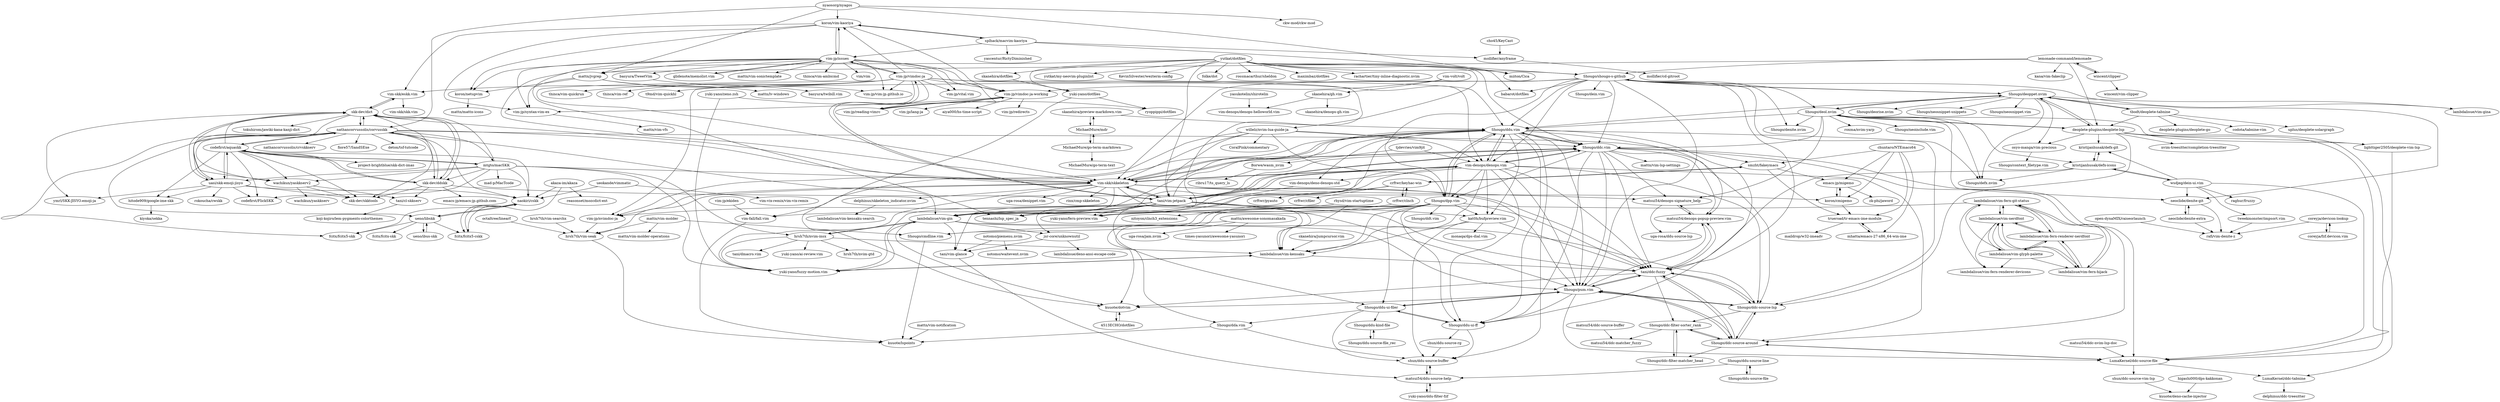 digraph G {
"nyaosorg/nyagos" -> "mattn/jvgrep"
"nyaosorg/nyagos" -> "ckw-mod/ckw-mod"
"nyaosorg/nyagos" -> "koron/vim-kaoriya"
"nyaosorg/nyagos" -> "miiton/Cica" ["e"=1]
"nyaosorg/nyagos" -> "nathancorvussolis/corvusskk"
"rhysd/vim-startuptime" -> "lambdalisue/vim-kensaku"
"rhysd/vim-startuptime" -> "yuki-yano/fern-preview.vim"
"osyo-manga/vim-precious" -> "Shougo/context_filetype.vim" ["e"=1]
"Shougo/shougo-s-github" -> "Shougo/ddu.vim"
"Shougo/shougo-s-github" -> "Shougo/deoppet.nvim"
"Shougo/shougo-s-github" -> "Shougo/ddc.vim"
"Shougo/shougo-s-github" -> "lambdalisue/vim-gina" ["e"=1]
"Shougo/shougo-s-github" -> "vim-denops/denops.vim"
"Shougo/shougo-s-github" -> "Shougo/defx.nvim" ["e"=1]
"Shougo/shougo-s-github" -> "Shougo/deol.nvim"
"Shougo/shougo-s-github" -> "Shougo/denite.nvim" ["e"=1]
"Shougo/shougo-s-github" -> "vim-jp/nvimdoc-ja"
"Shougo/shougo-s-github" -> "tani/ddc-fuzzy"
"Shougo/shougo-s-github" -> "Shougo/pum.vim"
"Shougo/shougo-s-github" -> "babarot/dotfiles" ["e"=1]
"Shougo/shougo-s-github" -> "Shougo/dein.vim" ["e"=1]
"Shougo/shougo-s-github" -> "vim-skk/skkeleton"
"Shougo/shougo-s-github" -> "Shougo/dpp.vim"
"deoplete-plugins/deoplete-lsp" -> "Shougo/deoppet.nvim"
"deoplete-plugins/deoplete-lsp" -> "Shougo/ddc-source-lsp"
"deoplete-plugins/deoplete-lsp" -> "osyo-manga/vim-precious"
"deoplete-plugins/deoplete-lsp" -> "kristijanhusak/defx-git"
"deoplete-plugins/deoplete-lsp" -> "nvim-treesitter/completion-treesitter" ["e"=1]
"deoplete-plugins/deoplete-lsp" -> "LumaKernel/ddc-source-file"
"deoplete-plugins/deoplete-lsp" -> "lighttiger2505/deoplete-vim-lsp"
"deoplete-plugins/deoplete-lsp" -> "Shougo/deol.nvim"
"deoplete-plugins/deoplete-lsp" -> "LumaKernel/ddc-tabnine"
"lighttiger2505/deoplete-vim-lsp" -> "LumaKernel/ddc-source-file"
"wsdjeg/dein-ui.vim" -> "neoclide/denite-git"
"wsdjeg/dein-ui.vim" -> "raghur/fruzzy"
"wsdjeg/dein-ui.vim" -> "LumaKernel/ddc-source-file"
"wsdjeg/dein-ui.vim" -> "kristijanhusak/defx-icons"
"wsdjeg/dein-ui.vim" -> "kristijanhusak/defx-git"
"wsdjeg/dein-ui.vim" -> "tweekmonster/impsort.vim"
"vim-volt/volt" -> "vim-jp/vimdoc-ja-working"
"vim-volt/volt" -> "skanehira/gh.vim"
"crftwr/keyhac-win" -> "crftwr/clnch"
"crftwr/keyhac-win" -> "smzht/fakeymacs"
"crftwr/keyhac-win" -> "crftwr/pyauto"
"crftwr/keyhac-win" -> "crftwr/cfiler"
"yuki-yano/dotfiles" -> "kuuote/dotvim"
"yuki-yano/dotfiles" -> "ryoppippi/dotfiles"
"yasukotelin/shirotelin" -> "vim-denops/denops-helloworld.vim"
"tani/cl-skkserv" -> "koji-kojiro/lem-pygments-colorthemes"
"naokiri/cskk" -> "fcitx/fcitx5-cskk"
"naokiri/cskk" -> "ueno/libskk"
"naokiri/cskk" -> "fcitx/fcitx5-skk"
"crftwr/clnch" -> "crftwr/keyhac-win"
"crftwr/clnch" -> "nitoyon/clnch3_extensions"
"tbodt/deoplete-tabnine" -> "Shougo/deoppet.nvim"
"tbodt/deoplete-tabnine" -> "codota/tabnine-vim" ["e"=1]
"tbodt/deoplete-tabnine" -> "deoplete-plugins/deoplete-lsp"
"tbodt/deoplete-tabnine" -> "uplus/deoplete-solargraph"
"tbodt/deoplete-tabnine" -> "deoplete-plugins/deoplete-go" ["e"=1]
"MichaelMure/mdr" -> "skanehira/preview-markdown.vim"
"MichaelMure/mdr" -> "MichaelMure/go-term-markdown"
"hitode909/google-ime-skk" -> "kiyoka/sekka"
"mhatta/emacs-27-x86_64-win-ime" -> "trueroad/tr-emacs-ime-module"
"coreyja/devicon-lookup" -> "coreyja/fzf.devicon.vim"
"coreyja/devicon-lookup" -> "rafi/vim-denite-z"
"kristijanhusak/defx-git" -> "kristijanhusak/defx-icons"
"kristijanhusak/defx-icons" -> "kristijanhusak/defx-git"
"kristijanhusak/defx-icons" -> "Shougo/defx.nvim" ["e"=1]
"kristijanhusak/defx-icons" -> "Shougo/ddu-ui-ff"
"kristijanhusak/defx-icons" -> "wsdjeg/dein-ui.vim"
"skanehira/dotfiles" -> "yuki-yano/dotfiles"
"MichaelMure/go-term-markdown" -> "MichaelMure/mdr"
"MichaelMure/go-term-markdown" -> "MichaelMure/go-term-text"
"ueno/libskk" -> "naokiri/cskk"
"ueno/libskk" -> "ueno/ibus-skk"
"ueno/libskk" -> "fcitx/fcitx5-cskk"
"ueno/libskk" -> "fcitx/fcitx-skk"
"ueno/libskk" -> "fcitx/fcitx5-skk"
"vim-jp/vimdoc-ja" -> "vim-jp/issues"
"vim-jp/vimdoc-ja" -> "vim-jp/vim-jp.github.io"
"vim-jp/vimdoc-ja" -> "vim-jp/vimdoc-ja-working"
"vim-jp/vimdoc-ja" -> "thinca/vim-quickrun" ["e"=1]
"vim-jp/vimdoc-ja" -> "tani/vim-jetpack"
"vim-jp/vimdoc-ja" -> "vim-jp/reading-vimrc"
"vim-jp/vimdoc-ja" -> "vim-skk/eskk.vim"
"vim-jp/vimdoc-ja" -> "thinca/vim-ref" ["e"=1]
"vim-jp/vimdoc-ja" -> "vim-skk/skkeleton"
"vim-jp/vimdoc-ja" -> "vim-jp/vital.vim" ["e"=1]
"vim-jp/vimdoc-ja" -> "Shougo/ddu.vim"
"vim-jp/vimdoc-ja" -> "t9md/vim-quickhl" ["e"=1]
"vim-jp/vimdoc-ja" -> "vim-denops/denops.vim"
"vim-jp/vimdoc-ja" -> "koron/vim-kaoriya"
"vim-jp/vimdoc-ja" -> "yuki-yano/fern-preview.vim"
"lambdalisue/vim-nerdfont" -> "lambdalisue/vim-fern-renderer-nerdfont"
"lambdalisue/vim-nerdfont" -> "lambdalisue/vim-glyph-palette"
"lambdalisue/vim-nerdfont" -> "lambdalisue/vim-fern-hijack"
"lambdalisue/vim-nerdfont" -> "lambdalisue/vim-fern-git-status"
"lambdalisue/vim-nerdfont" -> "lambdalisue/vim-fern-renderer-devicons"
"codefirst/aquaskk" -> "mtgto/macSKK"
"codefirst/aquaskk" -> "uasi/skk-emoji-jisyo"
"codefirst/aquaskk" -> "nathancorvussolis/corvusskk"
"codefirst/aquaskk" -> "skk-dev/ddskk"
"codefirst/aquaskk" -> "codefirst/FlickSKK"
"codefirst/aquaskk" -> "hitode909/google-ime-skk"
"codefirst/aquaskk" -> "wachikun/yaskkserv2"
"codefirst/aquaskk" -> "skk-dev/skktools"
"codefirst/aquaskk" -> "naokiri/cskk"
"codefirst/aquaskk" -> "skk-dev/dict"
"codefirst/aquaskk" -> "project-brightblue/skk-dict-imas"
"trueroad/tr-emacs-ime-module" -> "mhatta/emacs-27-x86_64-win-ime"
"trueroad/tr-emacs-ime-module" -> "maildrop/w32-imeadv"
"skk-dev/ddskk" -> "skk-dev/skktools"
"skk-dev/ddskk" -> "skk-dev/dict"
"skk-dev/ddskk" -> "codefirst/aquaskk"
"skk-dev/ddskk" -> "emacs-jp/emacs-jp.github.com"
"skk-dev/ddskk" -> "nathancorvussolis/corvusskk"
"skk-dev/ddskk" -> "tani/cl-skkserv"
"skk-dev/ddskk" -> "koron/cmigemo"
"mattn/jvgrep" -> "vim-jp/syntax-vim-ex"
"mattn/jvgrep" -> "mattn/lv-windows"
"mattn/jvgrep" -> "vim-jp/vim-jp.github.io"
"mattn/jvgrep" -> "koron/netupvim"
"chuntaro/NTEmacs64" -> "mhatta/emacs-27-x86_64-win-ime"
"chuntaro/NTEmacs64" -> "trueroad/tr-emacs-ime-module"
"chuntaro/NTEmacs64" -> "smzht/fakeymacs"
"chuntaro/NTEmacs64" -> "koron/cmigemo"
"chuntaro/NTEmacs64" -> "emacs-jp/migemo"
"lambdalisue/vim-glyph-palette" -> "lambdalisue/vim-fern-renderer-nerdfont"
"lambdalisue/vim-glyph-palette" -> "lambdalisue/vim-nerdfont"
"lambdalisue/vim-glyph-palette" -> "lambdalisue/vim-fern-renderer-devicons"
"lambdalisue/vim-glyph-palette" -> "lambdalisue/vim-fern-hijack"
"lambdalisue/vim-glyph-palette" -> "lambdalisue/vim-fern-git-status"
"lambdalisue/vim-fern-renderer-nerdfont" -> "lambdalisue/vim-nerdfont"
"lambdalisue/vim-fern-renderer-nerdfont" -> "lambdalisue/vim-fern-git-status"
"lambdalisue/vim-fern-renderer-nerdfont" -> "lambdalisue/vim-fern-hijack"
"lambdalisue/vim-fern-renderer-nerdfont" -> "lambdalisue/vim-glyph-palette"
"lambdalisue/vim-fern-git-status" -> "lambdalisue/vim-fern-hijack"
"lambdalisue/vim-fern-git-status" -> "lambdalisue/vim-fern-renderer-nerdfont"
"lambdalisue/vim-fern-git-status" -> "lambdalisue/vim-nerdfont"
"lambdalisue/vim-fern-git-status" -> "yuki-yano/fern-preview.vim"
"lambdalisue/vim-fern-git-status" -> "lambdalisue/vim-fern-renderer-devicons"
"skanehira/preview-markdown.vim" -> "MichaelMure/mdr"
"skanehira/preview-markdown.vim" -> "Shougo/ddu.vim"
"mattn/awesome-sonomasakada" -> "uga-rosa/jam.nvim"
"mattn/awesome-sonomasakada" -> "Shougo/cmdline.vim"
"mattn/awesome-sonomasakada" -> "times-yasunori/awesome-yasunori"
"tjdevries/vim9jit" -> "Borwe/wasm_nvim"
"tjdevries/vim9jit" -> "vim-denops/denops.vim"
"uasi/skk-emoji-jisyo" -> "skk-dev/dict"
"uasi/skk-emoji-jisyo" -> "ymrl/SKK-JISYO.emoji-ja"
"uasi/skk-emoji-jisyo" -> "codefirst/aquaskk"
"uasi/skk-emoji-jisyo" -> "skk-dev/skktools"
"uasi/skk-emoji-jisyo" -> "naokiri/cskk"
"uasi/skk-emoji-jisyo" -> "rokoucha/cwskk"
"uasi/skk-emoji-jisyo" -> "codefirst/FlickSKK"
"uasi/skk-emoji-jisyo" -> "hitode909/google-ime-skk"
"vim-jp/issues" -> "vim-jp/vim-jp.github.io"
"vim-jp/issues" -> "vim-jp/vimdoc-ja"
"vim-jp/issues" -> "vim-jp/vimdoc-ja-working"
"vim-jp/issues" -> "koron/vim-kaoriya"
"vim-jp/issues" -> "vim-jp/reading-vimrc"
"vim-jp/issues" -> "glidenote/memolist.vim"
"vim-jp/issues" -> "mattn/jvgrep"
"vim-jp/issues" -> "tennashi/lsp_spec_ja" ["e"=1]
"vim-jp/issues" -> "mattn/vim-sonictemplate" ["e"=1]
"vim-jp/issues" -> "vim-jp/syntax-vim-ex"
"vim-jp/issues" -> "koron/netupvim"
"vim-jp/issues" -> "basyura/TweetVim"
"vim-jp/issues" -> "thinca/vim-ambicmd"
"vim-jp/issues" -> "vim-jp/vital.vim" ["e"=1]
"vim-jp/issues" -> "vim/vim" ["e"=1]
"basyura/TweetVim" -> "basyura/twibill.vim"
"mollifier/anyframe" -> "mollifier/cd-gitroot"
"vim-jp/nvimdoc-ja" -> "hrsh7th/vim-seak"
"akaza-im/akaza" -> "naokiri/cskk"
"akaza-im/akaza" -> "fcitx/fcitx5-cskk"
"akaza-im/akaza" -> "reasonset/mozcdict-ext"
"kuuote/dotvim" -> "4513ECHO/dotfiles"
"nathancorvussolis/corvusskk" -> "skk-dev/dict"
"nathancorvussolis/corvusskk" -> "codefirst/aquaskk"
"nathancorvussolis/corvusskk" -> "vim-skk/skkeleton"
"nathancorvussolis/corvusskk" -> "nathancorvussolis/crvskkserv"
"nathancorvussolis/corvusskk" -> "uasi/skk-emoji-jisyo"
"nathancorvussolis/corvusskk" -> "skk-dev/ddskk"
"nathancorvussolis/corvusskk" -> "naokiri/cskk"
"nathancorvussolis/corvusskk" -> "ueno/libskk"
"nathancorvussolis/corvusskk" -> "wachikun/yaskkserv2"
"nathancorvussolis/corvusskk" -> "fcitx/fcitx5-skk"
"nathancorvussolis/corvusskk" -> "mtgto/macSKK"
"nathancorvussolis/corvusskk" -> "smzht/fakeymacs"
"nathancorvussolis/corvusskk" -> "fiore57/SandSExe"
"nathancorvussolis/corvusskk" -> "lambdalisue/vim-gin"
"nathancorvussolis/corvusskk" -> "deton/tsf-tutcode"
"skanehira/gh.vim" -> "vim-denops/denops-helloworld.vim"
"skanehira/gh.vim" -> "skanehira/denops-gh.vim"
"mattn/vim-molder" -> "mattn/vim-molder-operations"
"mattn/vim-molder" -> "Shougo/cmdline.vim"
"mattn/vim-molder" -> "hrsh7th/vim-seak"
"lambdalisue/vim-fern-hijack" -> "lambdalisue/vim-fern-git-status"
"lambdalisue/vim-fern-hijack" -> "lambdalisue/vim-fern-renderer-nerdfont"
"lambdalisue/vim-fern-hijack" -> "lambdalisue/vim-nerdfont"
"wachikun/yaskkserv2" -> "wachikun/yaskkserv"
"wachikun/yaskkserv2" -> "tani/cl-skkserv"
"wachikun/yaskkserv2" -> "skk-dev/skktools"
"open-dynaMIX/raiseorlaunch" -> "rafi/vim-denite-z"
"coreyja/fzf.devicon.vim" -> "coreyja/devicon-lookup"
"vim-denops/denops.vim" -> "Shougo/ddu.vim"
"vim-denops/denops.vim" -> "Shougo/ddc.vim"
"vim-denops/denops.vim" -> "vim-skk/skkeleton"
"vim-denops/denops.vim" -> "Shougo/pum.vim"
"vim-denops/denops.vim" -> "tani/vim-jetpack"
"vim-denops/denops.vim" -> "lambdalisue/vim-gin"
"vim-denops/denops.vim" -> "vim-denops/deno-denops-std"
"vim-denops/denops.vim" -> "Shougo/dpp.vim"
"vim-denops/denops.vim" -> "tennashi/lsp_spec_ja" ["e"=1]
"vim-denops/denops.vim" -> "kat0h/bufpreview.vim"
"vim-denops/denops.vim" -> "tani/ddc-fuzzy"
"vim-denops/denops.vim" -> "lambdalisue/vim-kensaku"
"vim-denops/denops.vim" -> "Shougo/ddu-ui-ff"
"vim-denops/denops.vim" -> "Shougo/ddc-source-lsp"
"vim-denops/denops.vim" -> "Shougo/ddc-source-around"
"Shougo/ddc.vim" -> "Shougo/ddu.vim"
"Shougo/ddc.vim" -> "vim-denops/denops.vim"
"Shougo/ddc.vim" -> "Shougo/pum.vim"
"Shougo/ddc.vim" -> "vim-skk/skkeleton"
"Shougo/ddc.vim" -> "tani/ddc-fuzzy"
"Shougo/ddc.vim" -> "tani/vim-jetpack"
"Shougo/ddc.vim" -> "Shougo/ddc-source-around"
"Shougo/ddc.vim" -> "LumaKernel/ddc-source-file"
"Shougo/ddc.vim" -> "Shougo/ddc-source-lsp"
"Shougo/ddc.vim" -> "lambdalisue/vim-gin"
"Shougo/ddc.vim" -> "Shougo/dpp.vim"
"Shougo/ddc.vim" -> "matsui54/denops-popup-preview.vim"
"Shougo/ddc.vim" -> "mattn/vim-lsp-settings" ["e"=1]
"Shougo/ddc.vim" -> "matsui54/denops-signature_help"
"Shougo/ddc.vim" -> "Shougo/ddu-ui-ff"
"Shougo/ddu.vim" -> "vim-denops/denops.vim"
"Shougo/ddu.vim" -> "Shougo/ddc.vim"
"Shougo/ddu.vim" -> "Shougo/ddu-ui-ff"
"Shougo/ddu.vim" -> "Shougo/ddu-ui-filer"
"Shougo/ddu.vim" -> "Shougo/pum.vim"
"Shougo/ddu.vim" -> "Shougo/dpp.vim"
"Shougo/ddu.vim" -> "vim-skk/skkeleton"
"Shougo/ddu.vim" -> "matsui54/denops-popup-preview.vim"
"Shougo/ddu.vim" -> "tani/ddc-fuzzy"
"Shougo/ddu.vim" -> "shun/ddu-source-buffer"
"Shougo/ddu.vim" -> "Shougo/ddc-source-lsp"
"Shougo/ddu.vim" -> "kat0h/bufpreview.vim"
"Shougo/ddu.vim" -> "vim-denops/deno-denops-std"
"Shougo/ddu.vim" -> "lambdalisue/vim-gin"
"Shougo/ddu.vim" -> "vim-fall/fall.vim"
"cho45/KeyCast" -> "mollifier/anyframe"
"willelz/nvim-lua-guide-ja" -> "Shougo/dpp.vim"
"willelz/nvim-lua-guide-ja" -> "vim-denops/denops.vim"
"willelz/nvim-lua-guide-ja" -> "tani/vim-jetpack"
"willelz/nvim-lua-guide-ja" -> "Shougo/ddc.vim"
"willelz/nvim-lua-guide-ja" -> "vim-jp/nvimdoc-ja"
"willelz/nvim-lua-guide-ja" -> "vim-skk/skkeleton"
"willelz/nvim-lua-guide-ja" -> "CoralPink/commentary"
"splhack/macvim-kaoriya" -> "koron/vim-kaoriya"
"splhack/macvim-kaoriya" -> "mollifier/anyframe"
"splhack/macvim-kaoriya" -> "yascentur/RictyDiminished" ["e"=1]
"splhack/macvim-kaoriya" -> "vim-jp/issues"
"splhack/macvim-kaoriya" -> "Shougo/shougo-s-github"
"yuki-yano/zeno.zsh" -> "yuki-yano/fuzzy-motion.vim"
"yuki-yano/zeno.zsh" -> "ryoppippi/dotfiles"
"glidenote/memolist.vim" -> "vim-jp/issues"
"lambdalisue/vim-gin" -> "tani/vim-glance"
"lambdalisue/vim-gin" -> "hrsh7th/nvim-insx"
"lambdalisue/vim-gin" -> "yuki-yano/fuzzy-motion.vim"
"lambdalisue/vim-gin" -> "Shougo/pum.vim"
"lambdalisue/vim-gin" -> "Shougo/ddc-source-lsp"
"lambdalisue/vim-gin" -> "jsr-core/unknownutil"
"lambdalisue/vim-gin" -> "kuuote/dotvim"
"4513ECHO/dotfiles" -> "kuuote/dotvim"
"notomo/piemenu.nvim" -> "notomo/waitevent.nvim"
"notomo/piemenu.nvim" -> "tani/vim-glance"
"lemonade-command/lemonade" -> "kana/vim-fakeclip"
"lemonade-command/lemonade" -> "Shougo/shougo-s-github"
"lemonade-command/lemonade" -> "mattn/jvgrep"
"lemonade-command/lemonade" -> "wincent/clipper"
"lemonade-command/lemonade" -> "deoplete-plugins/deoplete-lsp"
"shun/ddc-source-vim-lsp" -> "kuuote/deno-cache-injector"
"matsui54/ddc-nvim-lsp-doc" -> "LumaKernel/ddc-source-file"
"ueno/ibus-skk" -> "ueno/libskk"
"fcitx/fcitx5-cskk" -> "naokiri/cskk"
"matsui54/ddc-source-buffer" -> "matsui54/ddc-matcher_fuzzy"
"Shougo/ddc-source-around" -> "Shougo/ddc-filter-sorter_rank"
"Shougo/ddc-source-around" -> "Shougo/ddc-filter-matcher_head"
"Shougo/ddc-source-around" -> "tani/ddc-fuzzy"
"Shougo/ddc-source-around" -> "LumaKernel/ddc-source-file"
"Shougo/ddc-source-around" -> "Shougo/pum.vim"
"Shougo/ddc-source-around" -> "Shougo/ddc-source-lsp"
"Shougo/ddc-source-lsp" -> "Shougo/ddc-source-around"
"Shougo/ddc-source-lsp" -> "tani/ddc-fuzzy"
"Shougo/ddc-source-lsp" -> "Shougo/pum.vim"
"Shougo/ddc-source-lsp" -> "Shougo/ddc-filter-sorter_rank"
"vim-denops/deno-denops-std" -> "jsr-core/unknownutil"
"octaltree/linearf" -> "hrsh7th/vim-seak"
"jsr-core/unknownutil" -> "tani/vim-glance"
"jsr-core/unknownutil" -> "lambdalisue/deno-ansi-escape-code"
"Shougo/ddc-filter-sorter_rank" -> "Shougo/ddc-filter-matcher_head"
"Shougo/ddc-filter-sorter_rank" -> "Shougo/ddc-source-around"
"Shougo/ddc-filter-sorter_rank" -> "matsui54/ddc-matcher_fuzzy"
"Shougo/ddc-filter-matcher_head" -> "Shougo/ddc-filter-sorter_rank"
"higashi000/dps-kakkonan" -> "kuuote/deno-cache-injector"
"mtgto/macSKK" -> "codefirst/aquaskk"
"mtgto/macSKK" -> "vim-skk/skkeleton"
"mtgto/macSKK" -> "wachikun/yaskkserv2"
"mtgto/macSKK" -> "naokiri/cskk"
"mtgto/macSKK" -> "skk-dev/dict"
"mtgto/macSKK" -> "uasi/skk-emoji-jisyo"
"mtgto/macSKK" -> "yuki-yano/fuzzy-motion.vim"
"mtgto/macSKK" -> "skk-dev/ddskk"
"mtgto/macSKK" -> "hrsh7th/nvim-insx"
"mtgto/macSKK" -> "codefirst/FlickSKK"
"mtgto/macSKK" -> "mad-p/MacTcode"
"yutkat/dotfiles" -> "yutkat/my-neovim-pluginlist" ["e"=1]
"yutkat/dotfiles" -> "KevinSilvester/wezterm-config" ["e"=1]
"yutkat/dotfiles" -> "willelz/nvim-lua-guide-ja"
"yutkat/dotfiles" -> "folke/dot" ["e"=1]
"yutkat/dotfiles" -> "tani/vim-jetpack"
"yutkat/dotfiles" -> "rossmacarthur/sheldon" ["e"=1]
"yutkat/dotfiles" -> "Shougo/ddc.vim"
"yutkat/dotfiles" -> "maximbaz/dotfiles" ["e"=1]
"yutkat/dotfiles" -> "skanehira/dotfiles"
"yutkat/dotfiles" -> "miiton/Cica" ["e"=1]
"yutkat/dotfiles" -> "babarot/dotfiles" ["e"=1]
"yutkat/dotfiles" -> "Shougo/shougo-s-github"
"yutkat/dotfiles" -> "yuki-yano/dotfiles"
"yutkat/dotfiles" -> "vim-skk/skkeleton"
"yutkat/dotfiles" -> "rachartier/tiny-inline-diagnostic.nvim" ["e"=1]
"vim-skk/skkeleton" -> "vim-denops/denops.vim"
"vim-skk/skkeleton" -> "Shougo/pum.vim"
"vim-skk/skkeleton" -> "tani/vim-jetpack"
"vim-skk/skkeleton" -> "Shougo/ddu.vim"
"vim-skk/skkeleton" -> "lambdalisue/vim-kensaku"
"vim-skk/skkeleton" -> "tani/ddc-fuzzy"
"vim-skk/skkeleton" -> "yuki-yano/fuzzy-motion.vim"
"vim-skk/skkeleton" -> "lambdalisue/vim-gin"
"vim-skk/skkeleton" -> "rinx/cmp-skkeleton"
"vim-skk/skkeleton" -> "Shougo/ddc.vim"
"vim-skk/skkeleton" -> "matsui54/denops-signature_help"
"vim-skk/skkeleton" -> "vim-jp/nvimdoc-ja"
"vim-skk/skkeleton" -> "hrsh7th/vim-seak"
"vim-skk/skkeleton" -> "delphinus/skkeleton_indicator.nvim"
"vim-skk/skkeleton" -> "uga-rosa/denippet.vim"
"Shougo/pum.vim" -> "tani/ddc-fuzzy"
"Shougo/pum.vim" -> "Shougo/ddc-source-around"
"Shougo/pum.vim" -> "Shougo/ddc-source-lsp"
"Shougo/pum.vim" -> "matsui54/denops-popup-preview.vim"
"Shougo/pum.vim" -> "kuuote/dotvim"
"Shougo/pum.vim" -> "Shougo/ddu-ui-ff"
"Shougo/pum.vim" -> "Shougo/ddu-ui-filer"
"Shougo/pum.vim" -> "LumaKernel/ddc-source-file"
"shun/ddu-source-rg" -> "shun/ddu-source-buffer"
"tani/vim-jetpack" -> "vim-skk/skkeleton"
"tani/vim-jetpack" -> "vim-denops/denops.vim"
"tani/vim-jetpack" -> "tani/ddc-fuzzy"
"tani/vim-jetpack" -> "lambdalisue/vim-kensaku"
"tani/vim-jetpack" -> "vim-jp/nvimdoc-ja"
"tani/vim-jetpack" -> "yuki-yano/fuzzy-motion.vim"
"tani/vim-jetpack" -> "Shougo/ddc.vim"
"tani/vim-jetpack" -> "Shougo/ddu.vim"
"tani/vim-jetpack" -> "lambdalisue/vim-gin"
"tani/vim-jetpack" -> "tani/vim-glance"
"tani/vim-jetpack" -> "vim-jp/vimdoc-ja"
"tani/vim-jetpack" -> "tennashi/lsp_spec_ja" ["e"=1]
"tani/vim-jetpack" -> "Shougo/pum.vim"
"tani/vim-jetpack" -> "kat0h/bufpreview.vim"
"tani/vim-jetpack" -> "yuki-yano/fern-preview.vim"
"ueokande/vimmatic" -> "vim-vix-remix/vim-vix-remix"
"ueokande/vimmatic" -> "naokiri/cskk"
"LumaKernel/ddc-source-file" -> "LumaKernel/ddc-tabnine"
"LumaKernel/ddc-source-file" -> "Shougo/ddc-source-around"
"LumaKernel/ddc-source-file" -> "shun/ddc-source-vim-lsp"
"matsui54/denops-popup-preview.vim" -> "matsui54/denops-signature_help"
"matsui54/denops-popup-preview.vim" -> "uga-rosa/ddu-source-lsp"
"matsui54/denops-popup-preview.vim" -> "tani/ddc-fuzzy"
"matsui54/denops-signature_help" -> "matsui54/denops-popup-preview.vim"
"matsui54/denops-signature_help" -> "uga-rosa/ddu-source-lsp"
"koron/vim-kaoriya" -> "koron/netupvim"
"koron/vim-kaoriya" -> "vim-jp/issues"
"koron/vim-kaoriya" -> "vim-jp/vimdoc-ja-working"
"koron/vim-kaoriya" -> "vim-skk/eskk.vim"
"koron/vim-kaoriya" -> "vim-jp/syntax-vim-ex"
"koron/vim-kaoriya" -> "splhack/macvim-kaoriya"
"hrsh7th/vim-seak" -> "kuuote/lspoints"
"hrsh7th/vim-searchx" -> "hrsh7th/vim-seak"
"tani/ddc-fuzzy" -> "Shougo/pum.vim"
"tani/ddc-fuzzy" -> "Shougo/ddc-source-around"
"tani/ddc-fuzzy" -> "Shougo/ddc-source-lsp"
"tani/ddc-fuzzy" -> "matsui54/denops-popup-preview.vim"
"tani/ddc-fuzzy" -> "kuuote/dotvim"
"tani/ddc-fuzzy" -> "Shougo/ddc-filter-sorter_rank"
"Shougo/ddu-ui-ff" -> "Shougo/ddu-ui-filer"
"Shougo/ddu-ui-ff" -> "shun/ddu-source-buffer"
"Shougo/ddu-ui-ff" -> "shun/ddu-source-rg"
"mattn/vim-notification" -> "kuuote/lspoints"
"kat0h/bufpreview.vim" -> "lambdalisue/vim-kensaku"
"kat0h/bufpreview.vim" -> "monaqa/dps-dial.vim"
"kat0h/bufpreview.vim" -> "shun/ddu-source-buffer"
"kat0h/bufpreview.vim" -> "tani/ddc-fuzzy"
"Shougo/ddu-ui-filer" -> "Shougo/ddu-ui-ff"
"Shougo/ddu-ui-filer" -> "shun/ddu-source-buffer"
"Shougo/ddu-ui-filer" -> "Shougo/ddu-kind-file"
"Shougo/ddu-ui-filer" -> "Shougo/dda.vim"
"Shougo/ddu-ui-filer" -> "Shougo/pum.vim"
"delphinus/skkeleton_indicator.nvim" -> "lambdalisue/vim-kensaku-search"
"skanehira/jumpcursor.vim" -> "lambdalisue/vim-kensaku"
"yuki-yano/fuzzy-motion.vim" -> "lambdalisue/vim-kensaku"
"koron/netupvim" -> "mattn/mattn-icons"
"Shougo/ddu-source-file_rec" -> "Shougo/ddu-kind-file"
"yuki-yano/ddu-filter-fzf" -> "matsui54/ddu-source-help"
"Shougo/ddu-kind-file" -> "Shougo/ddu-source-file_rec"
"Shougo/ddu-source-file" -> "Shougo/ddu-source-line"
"shun/ddu-source-buffer" -> "matsui54/ddu-source-help"
"LumaKernel/ddc-tabnine" -> "delphinus/ddc-treesitter"
"tani/vim-glance" -> "matsui54/ddu-source-help"
"Shougo/ddu-source-line" -> "Shougo/ddu-source-file"
"Shougo/ddu-source-line" -> "matsui54/ddu-source-help"
"matsui54/ddu-source-help" -> "yuki-yano/ddu-filter-fzf"
"matsui54/ddu-source-help" -> "shun/ddu-source-buffer"
"vim-jp/vimdoc-ja-working" -> "vim-jp/syntax-vim-ex"
"vim-jp/vimdoc-ja-working" -> "vim-jp/reading-vimrc"
"vim-jp/vimdoc-ja-working" -> "vim-jp/redirects"
"vim-jp/vimdoc-ja-working" -> "vim-jp/lang-ja"
"vim-jp/vimdoc-ja-working" -> "aiya000/hs-time-script" ["e"=1]
"hrsh7th/nvim-insx" -> "lambdalisue/vim-gin"
"hrsh7th/nvim-insx" -> "tani/dmacro.vim"
"hrsh7th/nvim-insx" -> "yuki-yano/ai-review.vim"
"hrsh7th/nvim-insx" -> "hrsh7th/nvim-gtd"
"hrsh7th/nvim-insx" -> "yuki-yano/fuzzy-motion.vim"
"hrsh7th/nvim-insx" -> "lambdalisue/vim-kensaku"
"vim-jp/ekiden" -> "vim-fall/fall.vim"
"vim-jp/syntax-vim-ex" -> "mattn/vim-vfs"
"vim-jp/reading-vimrc" -> "vim-jp/vimdoc-ja-working"
"vim-skk/eskk.vim" -> "vim-skk/skk.vim"
"vim-skk/eskk.vim" -> "skk-dev/dict"
"lambdalisue/vim-kensaku" -> "tani/ddc-fuzzy"
"lambdalisue/vim-kensaku" -> "yuki-yano/fuzzy-motion.vim"
"Borwe/wasm_nvim" -> "ribru17/ts_query_ls"
"Shougo/dda.vim" -> "shun/ddu-source-buffer"
"Shougo/dda.vim" -> "kuuote/lspoints"
"Shougo/dpp.vim" -> "Shougo/dda.vim"
"Shougo/dpp.vim" -> "Shougo/ddu-ui-ff"
"Shougo/dpp.vim" -> "Shougo/ddu.vim"
"Shougo/dpp.vim" -> "lambdalisue/vim-kensaku"
"Shougo/dpp.vim" -> "Shougo/ddu-ui-filer"
"Shougo/dpp.vim" -> "Shougo/cmdline.vim"
"Shougo/dpp.vim" -> "vim-fall/fall.vim"
"Shougo/dpp.vim" -> "Shougo/ddt.vim"
"Shougo/dpp.vim" -> "lambdalisue/vim-gin"
"Shougo/dpp.vim" -> "tani/ddc-fuzzy"
"Shougo/dpp.vim" -> "kat0h/bufpreview.vim"
"Shougo/dpp.vim" -> "kuuote/dotvim"
"tweekmonster/impsort.vim" -> "rafi/vim-denite-z"
"Shougo/deoppet.nvim" -> "deoplete-plugins/deoplete-lsp"
"Shougo/deoppet.nvim" -> "Shougo/deol.nvim"
"Shougo/deoppet.nvim" -> "Shougo/defx.nvim" ["e"=1]
"Shougo/deoppet.nvim" -> "Shougo/neosnippet-snippets" ["e"=1]
"Shougo/deoppet.nvim" -> "Shougo/neosnippet.vim" ["e"=1]
"Shougo/deoppet.nvim" -> "lambdalisue/vim-gina" ["e"=1]
"Shougo/deoppet.nvim" -> "Shougo/deorise.nvim"
"Shougo/deoppet.nvim" -> "tbodt/deoplete-tabnine"
"Shougo/deoppet.nvim" -> "Shougo/shougo-s-github"
"Shougo/deoppet.nvim" -> "Shougo/ddu.vim"
"Shougo/deoppet.nvim" -> "osyo-manga/vim-precious"
"Shougo/deoppet.nvim" -> "neoclide/denite-git"
"vim-fall/fall.vim" -> "kuuote/lspoints"
"Shougo/deol.nvim" -> "Shougo/deoppet.nvim"
"Shougo/deol.nvim" -> "deoplete-plugins/deoplete-lsp"
"Shougo/deol.nvim" -> "Shougo/ddu.vim"
"Shougo/deol.nvim" -> "Shougo/defx.nvim" ["e"=1]
"Shougo/deol.nvim" -> "lighttiger2505/deoplete-vim-lsp"
"Shougo/deol.nvim" -> "Shougo/neoinclude.vim" ["e"=1]
"Shougo/deol.nvim" -> "Shougo/denite.nvim" ["e"=1]
"Shougo/deol.nvim" -> "roxma/nvim-yarp" ["e"=1]
"Shougo/deol.nvim" -> "matsui54/denops-signature_help"
"Shougo/deol.nvim" -> "Shougo/ddc.vim"
"Shougo/deol.nvim" -> "neoclide/denite-git"
"Shougo/deol.nvim" -> "kristijanhusak/defx-icons"
"koron/cmigemo" -> "emacs-jp/migemo"
"koron/cmigemo" -> "trueroad/tr-emacs-ime-module"
"Shougo/cmdline.vim" -> "kuuote/lspoints"
"wincent/clipper" -> "wincent/vim-clipper"
"wincent/clipper" -> "lemonade-command/lemonade"
"neoclide/denite-git" -> "neoclide/denite-extra"
"neoclide/denite-git" -> "rafi/vim-denite-z"
"emacs-jp/migemo" -> "koron/cmigemo"
"emacs-jp/migemo" -> "zk-phi/jaword"
"neoclide/denite-extra" -> "rafi/vim-denite-z"
"neoclide/denite-extra" -> "neoclide/denite-git"
"smzht/fakeymacs" -> "crftwr/keyhac-win"
"smzht/fakeymacs" -> "trueroad/tr-emacs-ime-module"
"smzht/fakeymacs" -> "emacs-jp/migemo"
"skk-dev/dict" -> "nathancorvussolis/corvusskk"
"skk-dev/dict" -> "uasi/skk-emoji-jisyo"
"skk-dev/dict" -> "skk-dev/skktools"
"skk-dev/dict" -> "skk-dev/ddskk"
"skk-dev/dict" -> "tokuhirom/jawiki-kana-kanji-dict"
"skk-dev/dict" -> "wachikun/yaskkserv2"
"skk-dev/dict" -> "vim-skk/eskk.vim"
"skk-dev/dict" -> "ymrl/SKK-JISYO.emoji-ja"
"skk-dev/dict" -> "vim-skk/skkeleton"
"nyaosorg/nyagos" ["l"="-13.729,-11.319"]
"mattn/jvgrep" ["l"="-13.774,-11.327"]
"ckw-mod/ckw-mod" ["l"="-13.693,-11.33"]
"koron/vim-kaoriya" ["l"="-13.777,-11.362"]
"miiton/Cica" ["l"="6.089,-39.967"]
"nathancorvussolis/corvusskk" ["l"="-13.741,-11.235"]
"rhysd/vim-startuptime" ["l"="-13.808,-11.317"]
"lambdalisue/vim-kensaku" ["l"="-13.862,-11.305"]
"yuki-yano/fern-preview.vim" ["l"="-13.79,-11.344"]
"osyo-manga/vim-precious" ["l"="-13.917,-11.167"]
"Shougo/context_filetype.vim" ["l"="-15.05,-9.523"]
"Shougo/shougo-s-github" ["l"="-13.893,-11.26"]
"Shougo/ddu.vim" ["l"="-13.917,-11.292"]
"Shougo/deoppet.nvim" ["l"="-13.921,-11.198"]
"Shougo/ddc.vim" ["l"="-13.916,-11.27"]
"lambdalisue/vim-gina" ["l"="-15.019,-9.708"]
"vim-denops/denops.vim" ["l"="-13.899,-11.305"]
"Shougo/defx.nvim" ["l"="-14.929,-9.82"]
"Shougo/deol.nvim" ["l"="-13.943,-11.217"]
"Shougo/denite.nvim" ["l"="-14.859,-9.741"]
"vim-jp/nvimdoc-ja" ["l"="-13.913,-11.313"]
"tani/ddc-fuzzy" ["l"="-13.904,-11.28"]
"Shougo/pum.vim" ["l"="-13.926,-11.279"]
"babarot/dotfiles" ["l"="6.149,-39.869"]
"Shougo/dein.vim" ["l"="6.183,-39.867"]
"vim-skk/skkeleton" ["l"="-13.873,-11.277"]
"Shougo/dpp.vim" ["l"="-13.928,-11.315"]
"deoplete-plugins/deoplete-lsp" ["l"="-13.94,-11.19"]
"Shougo/ddc-source-lsp" ["l"="-13.909,-11.255"]
"kristijanhusak/defx-git" ["l"="-13.989,-11.184"]
"nvim-treesitter/completion-treesitter" ["l"="-12.159,-9.514"]
"LumaKernel/ddc-source-file" ["l"="-13.967,-11.227"]
"lighttiger2505/deoplete-vim-lsp" ["l"="-13.964,-11.194"]
"LumaKernel/ddc-tabnine" ["l"="-13.979,-11.199"]
"wsdjeg/dein-ui.vim" ["l"="-14.012,-11.177"]
"neoclide/denite-git" ["l"="-13.979,-11.158"]
"raghur/fruzzy" ["l"="-14.055,-11.158"]
"kristijanhusak/defx-icons" ["l"="-13.992,-11.21"]
"tweekmonster/impsort.vim" ["l"="-14.026,-11.139"]
"vim-volt/volt" ["l"="-13.719,-11.486"]
"vim-jp/vimdoc-ja-working" ["l"="-13.767,-11.404"]
"skanehira/gh.vim" ["l"="-13.685,-11.538"]
"crftwr/keyhac-win" ["l"="-13.658,-11.082"]
"crftwr/clnch" ["l"="-13.662,-11.056"]
"smzht/fakeymacs" ["l"="-13.668,-11.13"]
"crftwr/pyauto" ["l"="-13.634,-11.07"]
"crftwr/cfiler" ["l"="-13.642,-11.056"]
"yuki-yano/dotfiles" ["l"="-13.977,-11.319"]
"kuuote/dotvim" ["l"="-13.941,-11.306"]
"ryoppippi/dotfiles" ["l"="-13.934,-11.365"]
"yasukotelin/shirotelin" ["l"="-13.636,-11.593"]
"vim-denops/denops-helloworld.vim" ["l"="-13.656,-11.568"]
"tani/cl-skkserv" ["l"="-13.706,-11.18"]
"koji-kojiro/lem-pygments-colorthemes" ["l"="-13.695,-11.158"]
"naokiri/cskk" ["l"="-13.685,-11.251"]
"fcitx/fcitx5-cskk" ["l"="-13.658,-11.263"]
"ueno/libskk" ["l"="-13.669,-11.241"]
"fcitx/fcitx5-skk" ["l"="-13.699,-11.255"]
"nitoyon/clnch3_extensions" ["l"="-13.661,-11.032"]
"tbodt/deoplete-tabnine" ["l"="-13.933,-11.145"]
"codota/tabnine-vim" ["l"="-55.272,7.088"]
"uplus/deoplete-solargraph" ["l"="-13.938,-11.102"]
"deoplete-plugins/deoplete-go" ["l"="3.813,-8.003"]
"MichaelMure/mdr" ["l"="-14.114,-11.297"]
"skanehira/preview-markdown.vim" ["l"="-14.057,-11.294"]
"MichaelMure/go-term-markdown" ["l"="-14.154,-11.298"]
"hitode909/google-ime-skk" ["l"="-13.687,-11.223"]
"kiyoka/sekka" ["l"="-13.661,-11.208"]
"mhatta/emacs-27-x86_64-win-ime" ["l"="-13.602,-11.124"]
"trueroad/tr-emacs-ime-module" ["l"="-13.626,-11.121"]
"coreyja/devicon-lookup" ["l"="-14.042,-11.089"]
"coreyja/fzf.devicon.vim" ["l"="-14.056,-11.074"]
"rafi/vim-denite-z" ["l"="-14.013,-11.119"]
"Shougo/ddu-ui-ff" ["l"="-13.948,-11.292"]
"skanehira/dotfiles" ["l"="-14.002,-11.301"]
"MichaelMure/go-term-text" ["l"="-14.188,-11.298"]
"ueno/ibus-skk" ["l"="-13.642,-11.241"]
"fcitx/fcitx-skk" ["l"="-13.642,-11.222"]
"vim-jp/vimdoc-ja" ["l"="-13.826,-11.342"]
"vim-jp/issues" ["l"="-13.785,-11.384"]
"vim-jp/vim-jp.github.io" ["l"="-13.798,-11.358"]
"thinca/vim-quickrun" ["l"="-14.954,-9.596"]
"tani/vim-jetpack" ["l"="-13.88,-11.309"]
"vim-jp/reading-vimrc" ["l"="-13.799,-11.398"]
"vim-skk/eskk.vim" ["l"="-13.767,-11.301"]
"thinca/vim-ref" ["l"="-14.846,-9.486"]
"vim-jp/vital.vim" ["l"="-15.127,-9.624"]
"t9md/vim-quickhl" ["l"="-15.086,-9.47"]
"lambdalisue/vim-nerdfont" ["l"="-13.638,-11.413"]
"lambdalisue/vim-fern-renderer-nerdfont" ["l"="-13.651,-11.404"]
"lambdalisue/vim-glyph-palette" ["l"="-13.641,-11.43"]
"lambdalisue/vim-fern-hijack" ["l"="-13.658,-11.418"]
"lambdalisue/vim-fern-git-status" ["l"="-13.675,-11.404"]
"lambdalisue/vim-fern-renderer-devicons" ["l"="-13.659,-11.433"]
"codefirst/aquaskk" ["l"="-13.721,-11.226"]
"mtgto/macSKK" ["l"="-13.767,-11.241"]
"uasi/skk-emoji-jisyo" ["l"="-13.724,-11.244"]
"skk-dev/ddskk" ["l"="-13.726,-11.202"]
"codefirst/FlickSKK" ["l"="-13.748,-11.215"]
"wachikun/yaskkserv2" ["l"="-13.712,-11.212"]
"skk-dev/skktools" ["l"="-13.707,-11.234"]
"skk-dev/dict" ["l"="-13.751,-11.251"]
"project-brightblue/skk-dict-imas" ["l"="-13.692,-11.203"]
"maildrop/w32-imeadv" ["l"="-13.605,-11.103"]
"emacs-jp/emacs-jp.github.com" ["l"="-13.723,-11.155"]
"koron/cmigemo" ["l"="-13.655,-11.151"]
"vim-jp/syntax-vim-ex" ["l"="-13.757,-11.379"]
"mattn/lv-windows" ["l"="-13.75,-11.338"]
"koron/netupvim" ["l"="-13.75,-11.362"]
"chuntaro/NTEmacs64" ["l"="-13.626,-11.139"]
"emacs-jp/migemo" ["l"="-13.645,-11.126"]
"mattn/awesome-sonomasakada" ["l"="-14.055,-11.379"]
"uga-rosa/jam.nvim" ["l"="-14.086,-11.384"]
"Shougo/cmdline.vim" ["l"="-13.996,-11.354"]
"times-yasunori/awesome-yasunori" ["l"="-14.073,-11.401"]
"tjdevries/vim9jit" ["l"="-13.954,-11.431"]
"Borwe/wasm_nvim" ["l"="-13.984,-11.49"]
"ymrl/SKK-JISYO.emoji-ja" ["l"="-13.755,-11.227"]
"rokoucha/cwskk" ["l"="-13.734,-11.216"]
"glidenote/memolist.vim" ["l"="-13.795,-11.424"]
"tennashi/lsp_spec_ja" ["l"="-15.211,-9.748"]
"mattn/vim-sonictemplate" ["l"="-15.164,-9.739"]
"basyura/TweetVim" ["l"="-13.77,-11.443"]
"thinca/vim-ambicmd" ["l"="-13.773,-11.419"]
"vim/vim" ["l"="-14.405,-9.631"]
"basyura/twibill.vim" ["l"="-13.763,-11.468"]
"mollifier/anyframe" ["l"="-13.824,-11.481"]
"mollifier/cd-gitroot" ["l"="-13.811,-11.511"]
"hrsh7th/vim-seak" ["l"="-13.958,-11.355"]
"akaza-im/akaza" ["l"="-13.629,-11.277"]
"reasonset/mozcdict-ext" ["l"="-13.595,-11.29"]
"4513ECHO/dotfiles" ["l"="-13.971,-11.305"]
"nathancorvussolis/crvskkserv" ["l"="-13.757,-11.201"]
"fiore57/SandSExe" ["l"="-13.723,-11.266"]
"lambdalisue/vim-gin" ["l"="-13.87,-11.292"]
"deton/tsf-tutcode" ["l"="-13.746,-11.181"]
"skanehira/denops-gh.vim" ["l"="-13.686,-11.566"]
"mattn/vim-molder" ["l"="-14.011,-11.37"]
"mattn/vim-molder-operations" ["l"="-14.033,-11.384"]
"wachikun/yaskkserv" ["l"="-13.682,-11.187"]
"open-dynaMIX/raiseorlaunch" ["l"="-14.018,-11.089"]
"vim-denops/deno-denops-std" ["l"="-13.889,-11.336"]
"kat0h/bufpreview.vim" ["l"="-13.904,-11.327"]
"Shougo/ddc-source-around" ["l"="-13.924,-11.251"]
"matsui54/denops-popup-preview.vim" ["l"="-13.934,-11.259"]
"mattn/vim-lsp-settings" ["l"="-15.117,-9.768"]
"matsui54/denops-signature_help" ["l"="-13.924,-11.238"]
"Shougo/ddu-ui-filer" ["l"="-13.954,-11.311"]
"shun/ddu-source-buffer" ["l"="-13.934,-11.333"]
"vim-fall/fall.vim" ["l"="-13.943,-11.349"]
"cho45/KeyCast" ["l"="-13.828,-11.545"]
"willelz/nvim-lua-guide-ja" ["l"="-13.934,-11.295"]
"CoralPink/commentary" ["l"="-13.995,-11.28"]
"splhack/macvim-kaoriya" ["l"="-13.822,-11.38"]
"yascentur/RictyDiminished" ["l"="6.072,-39.937"]
"yuki-yano/zeno.zsh" ["l"="-13.883,-11.372"]
"yuki-yano/fuzzy-motion.vim" ["l"="-13.841,-11.298"]
"tani/vim-glance" ["l"="-13.883,-11.354"]
"hrsh7th/nvim-insx" ["l"="-13.824,-11.273"]
"jsr-core/unknownutil" ["l"="-13.865,-11.344"]
"notomo/piemenu.nvim" ["l"="-13.882,-11.413"]
"notomo/waitevent.nvim" ["l"="-13.882,-11.441"]
"lemonade-command/lemonade" ["l"="-13.849,-11.188"]
"kana/vim-fakeclip" ["l"="-13.859,-11.141"]
"wincent/clipper" ["l"="-13.828,-11.131"]
"shun/ddc-source-vim-lsp" ["l"="-14.028,-11.22"]
"kuuote/deno-cache-injector" ["l"="-14.065,-11.212"]
"matsui54/ddc-nvim-lsp-doc" ["l"="-14.001,-11.233"]
"matsui54/ddc-source-buffer" ["l"="-13.889,-11.153"]
"matsui54/ddc-matcher_fuzzy" ["l"="-13.892,-11.188"]
"Shougo/ddc-filter-sorter_rank" ["l"="-13.904,-11.233"]
"Shougo/ddc-filter-matcher_head" ["l"="-13.904,-11.217"]
"octaltree/linearf" ["l"="-13.987,-11.379"]
"lambdalisue/deno-ansi-escape-code" ["l"="-13.856,-11.373"]
"higashi000/dps-kakkonan" ["l"="-14.09,-11.205"]
"mad-p/MacTcode" ["l"="-13.782,-11.199"]
"yutkat/dotfiles" ["l"="-13.961,-11.276"]
"yutkat/my-neovim-pluginlist" ["l"="-12.508,-9.859"]
"KevinSilvester/wezterm-config" ["l"="-13.174,-9.873"]
"folke/dot" ["l"="-12.637,-9.656"]
"rossmacarthur/sheldon" ["l"="-15.971,-7.598"]
"maximbaz/dotfiles" ["l"="-16.556,-5.027"]
"rachartier/tiny-inline-diagnostic.nvim" ["l"="-12.6,-9.88"]
"rinx/cmp-skkeleton" ["l"="-13.848,-11.258"]
"delphinus/skkeleton_indicator.nvim" ["l"="-13.849,-11.238"]
"uga-rosa/denippet.vim" ["l"="-13.865,-11.242"]
"shun/ddu-source-rg" ["l"="-13.961,-11.324"]
"ueokande/vimmatic" ["l"="-13.611,-11.238"]
"vim-vix-remix/vim-vix-remix" ["l"="-13.581,-11.235"]
"uga-rosa/ddu-source-lsp" ["l"="-13.953,-11.241"]
"kuuote/lspoints" ["l"="-13.978,-11.366"]
"hrsh7th/vim-searchx" ["l"="-13.981,-11.398"]
"mattn/vim-notification" ["l"="-14.013,-11.405"]
"monaqa/dps-dial.vim" ["l"="-13.909,-11.359"]
"Shougo/ddu-kind-file" ["l"="-14.006,-11.324"]
"Shougo/dda.vim" ["l"="-13.955,-11.34"]
"lambdalisue/vim-kensaku-search" ["l"="-13.835,-11.219"]
"skanehira/jumpcursor.vim" ["l"="-13.841,-11.324"]
"mattn/mattn-icons" ["l"="-13.716,-11.373"]
"Shougo/ddu-source-file_rec" ["l"="-14.03,-11.331"]
"yuki-yano/ddu-filter-fzf" ["l"="-13.921,-11.391"]
"matsui54/ddu-source-help" ["l"="-13.919,-11.37"]
"Shougo/ddu-source-file" ["l"="-13.917,-11.433"]
"Shougo/ddu-source-line" ["l"="-13.919,-11.412"]
"delphinus/ddc-treesitter" ["l"="-14.015,-11.198"]
"vim-jp/redirects" ["l"="-13.741,-11.416"]
"vim-jp/lang-ja" ["l"="-13.747,-11.43"]
"aiya000/hs-time-script" ["l"="5.979,-39.73"]
"tani/dmacro.vim" ["l"="-13.814,-11.238"]
"yuki-yano/ai-review.vim" ["l"="-13.797,-11.277"]
"hrsh7th/nvim-gtd" ["l"="-13.801,-11.258"]
"vim-jp/ekiden" ["l"="-13.954,-11.388"]
"mattn/vim-vfs" ["l"="-13.731,-11.395"]
"vim-skk/skk.vim" ["l"="-13.737,-11.295"]
"ribru17/ts_query_ls" ["l"="-14.001,-11.523"]
"Shougo/ddt.vim" ["l"="-13.971,-11.338"]
"Shougo/neosnippet-snippets" ["l"="-14.926,-9.572"]
"Shougo/neosnippet.vim" ["l"="-14.852,-9.606"]
"Shougo/deorise.nvim" ["l"="-13.944,-11.165"]
"Shougo/neoinclude.vim" ["l"="-14.985,-9.801"]
"roxma/nvim-yarp" ["l"="-14.964,-9.866"]
"wincent/vim-clipper" ["l"="-13.821,-11.095"]
"neoclide/denite-extra" ["l"="-13.994,-11.131"]
"zk-phi/jaword" ["l"="-13.629,-11.099"]
"tokuhirom/jawiki-kana-kanji-dict" ["l"="-13.778,-11.224"]
}